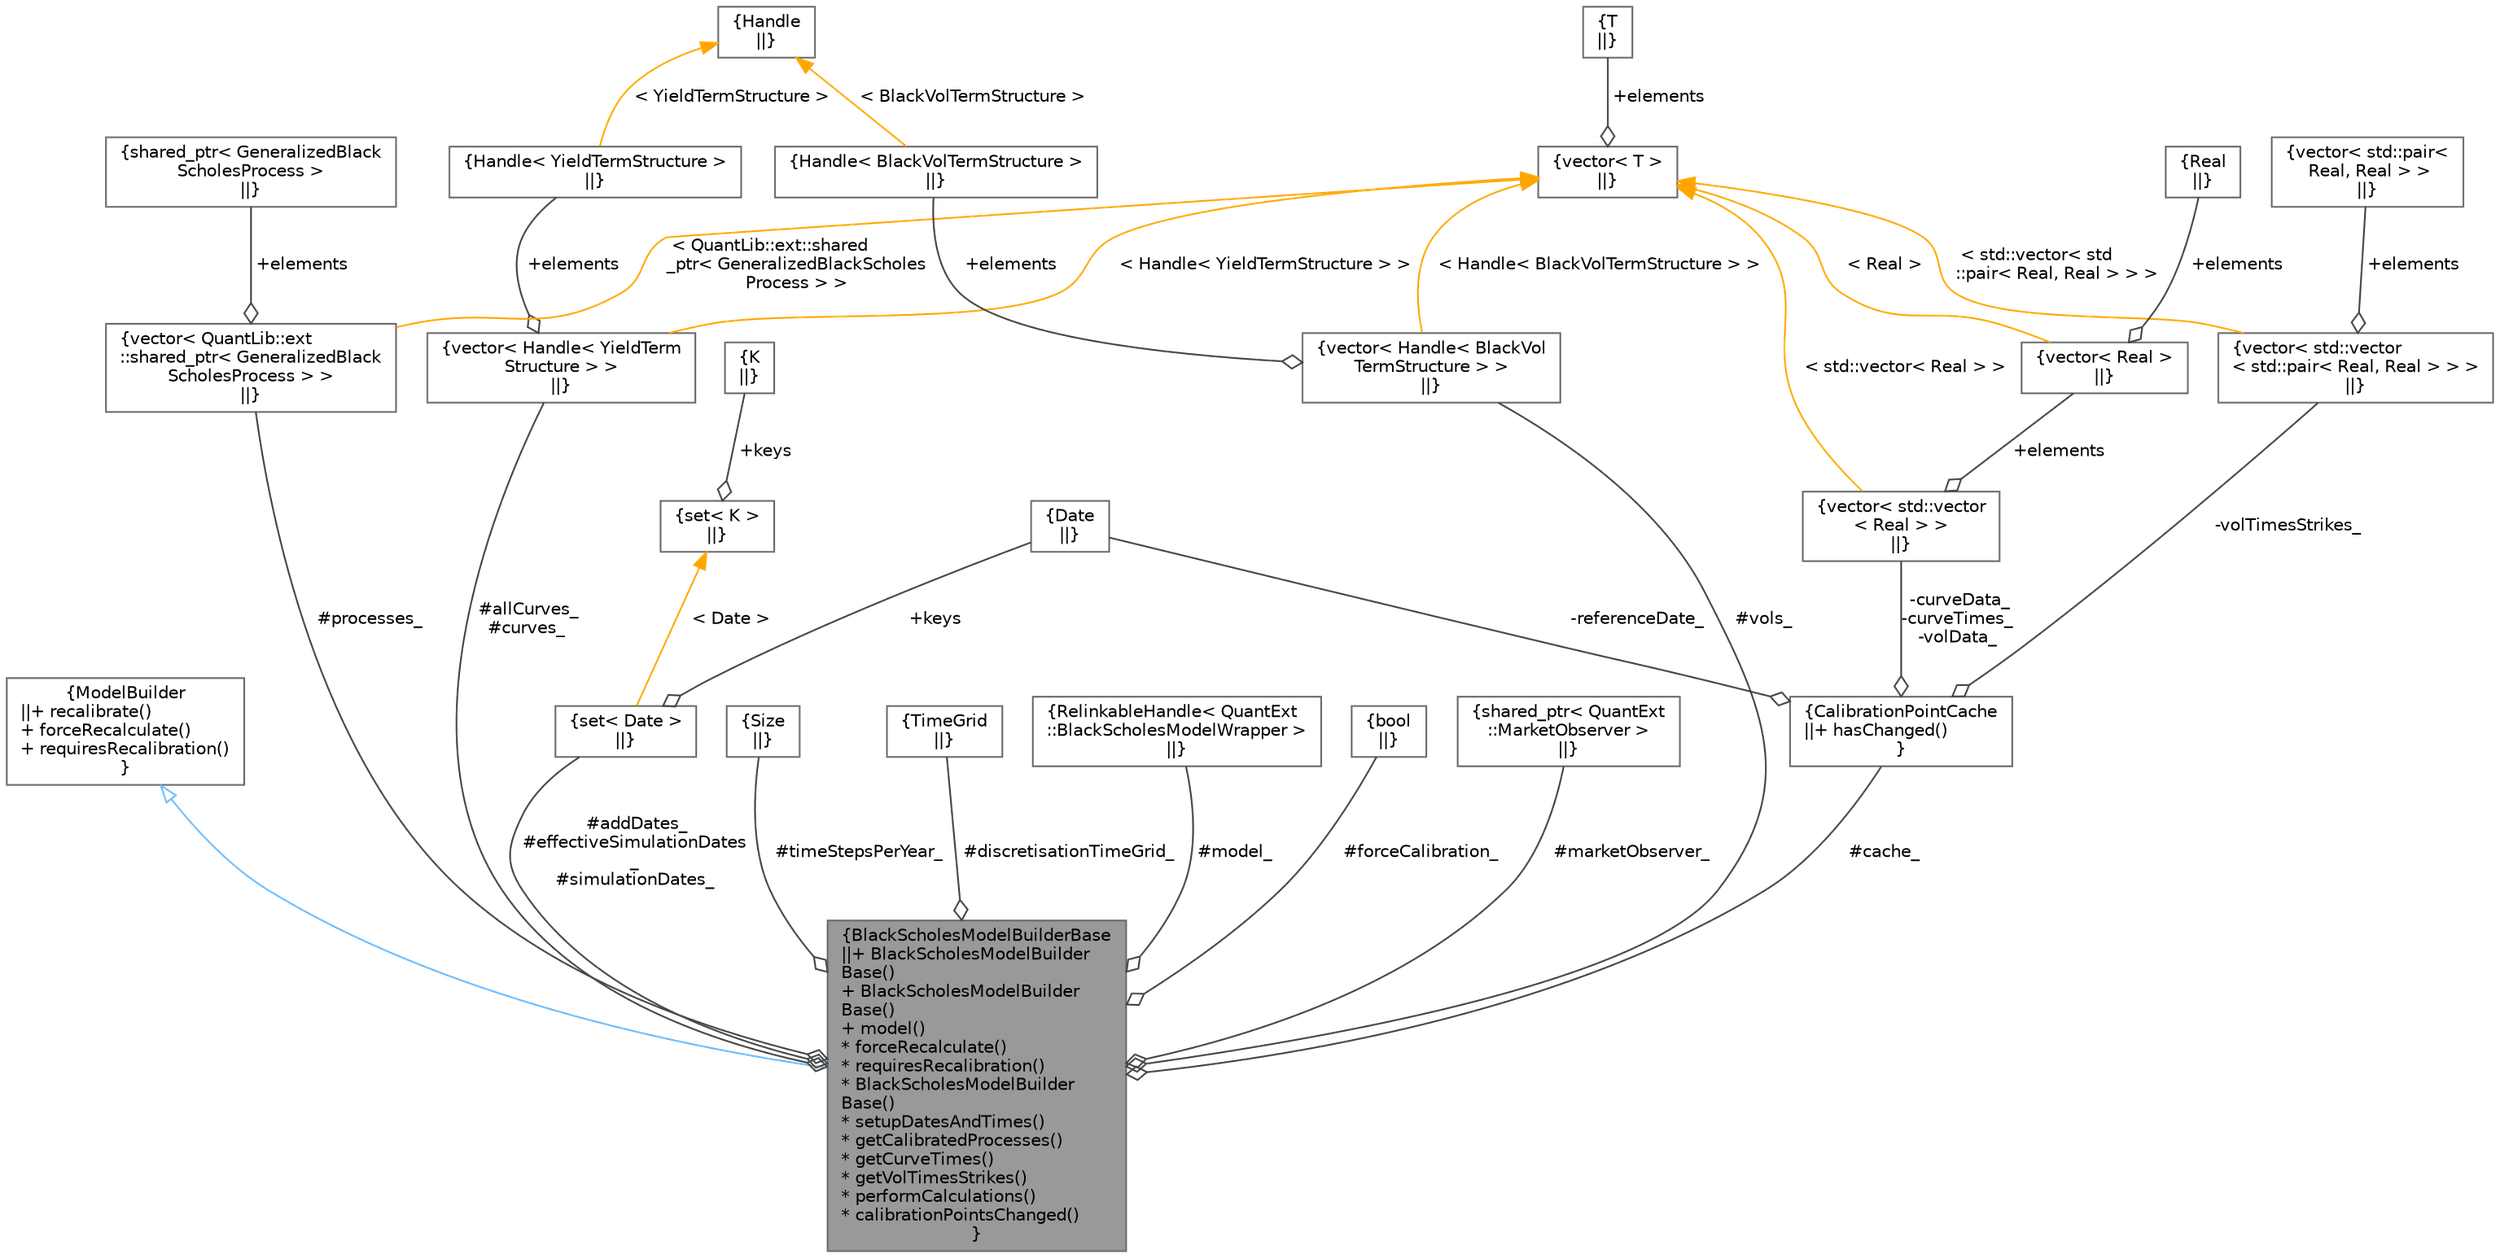 digraph "BlackScholesModelBuilderBase"
{
 // INTERACTIVE_SVG=YES
 // LATEX_PDF_SIZE
  bgcolor="transparent";
  edge [fontname=Helvetica,fontsize=10,labelfontname=Helvetica,labelfontsize=10];
  node [fontname=Helvetica,fontsize=10,shape=box,height=0.2,width=0.4];
  Node1 [label="{BlackScholesModelBuilderBase\n||+ BlackScholesModelBuilder\lBase()\l+ BlackScholesModelBuilder\lBase()\l+ model()\l* forceRecalculate()\l* requiresRecalibration()\l* BlackScholesModelBuilder\lBase()\l* setupDatesAndTimes()\l* getCalibratedProcesses()\l* getCurveTimes()\l* getVolTimesStrikes()\l* performCalculations()\l* calibrationPointsChanged()\l}",height=0.2,width=0.4,color="gray40", fillcolor="grey60", style="filled", fontcolor="black",tooltip=" "];
  Node2 -> Node1 [dir="back",color="steelblue1",style="solid",arrowtail="onormal"];
  Node2 [label="{ModelBuilder\n||+ recalibrate()\l+ forceRecalculate()\l+ requiresRecalibration()\l}",height=0.2,width=0.4,color="gray40", fillcolor="white", style="filled",URL="C:/dev/ORE/documentation/QuantExt/doc/quantext.tag$class_quant_ext_1_1_model_builder.html",tooltip=" "];
  Node3 -> Node1 [color="grey25",style="solid",label=" #allCurves_\n#curves_" ,arrowhead="odiamond"];
  Node3 [label="{vector\< Handle\< YieldTerm\lStructure \> \>\n||}",height=0.2,width=0.4,color="gray40", fillcolor="white", style="filled",tooltip=" "];
  Node4 -> Node3 [color="grey25",style="solid",label=" +elements" ,arrowhead="odiamond"];
  Node4 [label="{Handle\< YieldTermStructure \>\n||}",height=0.2,width=0.4,color="gray40", fillcolor="white", style="filled",tooltip=" "];
  Node5 -> Node4 [dir="back",color="orange",style="solid",label=" \< YieldTermStructure \>" ];
  Node5 [label="{Handle\n||}",height=0.2,width=0.4,color="gray40", fillcolor="white", style="filled",tooltip=" "];
  Node6 -> Node3 [dir="back",color="orange",style="solid",label=" \< Handle\< YieldTermStructure \> \>" ];
  Node6 [label="{vector\< T \>\n||}",height=0.2,width=0.4,color="gray40", fillcolor="white", style="filled",tooltip=" "];
  Node7 -> Node6 [color="grey25",style="solid",label=" +elements" ,arrowhead="odiamond"];
  Node7 [label="{T\n||}",height=0.2,width=0.4,color="gray40", fillcolor="white", style="filled",tooltip=" "];
  Node8 -> Node1 [color="grey25",style="solid",label=" #processes_" ,arrowhead="odiamond"];
  Node8 [label="{vector\< QuantLib::ext\l::shared_ptr\< GeneralizedBlack\lScholesProcess \> \>\n||}",height=0.2,width=0.4,color="gray40", fillcolor="white", style="filled",tooltip=" "];
  Node9 -> Node8 [color="grey25",style="solid",label=" +elements" ,arrowhead="odiamond"];
  Node9 [label="{shared_ptr\< GeneralizedBlack\lScholesProcess \>\n||}",height=0.2,width=0.4,color="gray40", fillcolor="white", style="filled",tooltip=" "];
  Node6 -> Node8 [dir="back",color="orange",style="solid",label=" \< QuantLib::ext::shared\l_ptr\< GeneralizedBlackScholes\lProcess \> \>" ];
  Node10 -> Node1 [color="grey25",style="solid",label=" #addDates_\n#effectiveSimulationDates\l_\n#simulationDates_" ,arrowhead="odiamond"];
  Node10 [label="{set\< Date \>\n||}",height=0.2,width=0.4,color="gray40", fillcolor="white", style="filled",tooltip=" "];
  Node11 -> Node10 [color="grey25",style="solid",label=" +keys" ,arrowhead="odiamond"];
  Node11 [label="{Date\n||}",height=0.2,width=0.4,color="gray40", fillcolor="white", style="filled",tooltip=" "];
  Node12 -> Node10 [dir="back",color="orange",style="solid",label=" \< Date \>" ];
  Node12 [label="{set\< K \>\n||}",height=0.2,width=0.4,color="gray40", fillcolor="white", style="filled",tooltip=" "];
  Node13 -> Node12 [color="grey25",style="solid",label=" +keys" ,arrowhead="odiamond"];
  Node13 [label="{K\n||}",height=0.2,width=0.4,color="gray40", fillcolor="white", style="filled",tooltip=" "];
  Node14 -> Node1 [color="grey25",style="solid",label=" #timeStepsPerYear_" ,arrowhead="odiamond"];
  Node14 [label="{Size\n||}",height=0.2,width=0.4,color="gray40", fillcolor="white", style="filled",tooltip=" "];
  Node15 -> Node1 [color="grey25",style="solid",label=" #discretisationTimeGrid_" ,arrowhead="odiamond"];
  Node15 [label="{TimeGrid\n||}",height=0.2,width=0.4,color="gray40", fillcolor="white", style="filled",tooltip=" "];
  Node16 -> Node1 [color="grey25",style="solid",label=" #model_" ,arrowhead="odiamond"];
  Node16 [label="{RelinkableHandle\< QuantExt\l::BlackScholesModelWrapper \>\n||}",height=0.2,width=0.4,color="gray40", fillcolor="white", style="filled",tooltip=" "];
  Node17 -> Node1 [color="grey25",style="solid",label=" #forceCalibration_" ,arrowhead="odiamond"];
  Node17 [label="{bool\n||}",height=0.2,width=0.4,color="gray40", fillcolor="white", style="filled",URL="$classbool.html",tooltip=" "];
  Node18 -> Node1 [color="grey25",style="solid",label=" #marketObserver_" ,arrowhead="odiamond"];
  Node18 [label="{shared_ptr\< QuantExt\l::MarketObserver \>\n||}",height=0.2,width=0.4,color="gray40", fillcolor="white", style="filled",tooltip=" "];
  Node19 -> Node1 [color="grey25",style="solid",label=" #vols_" ,arrowhead="odiamond"];
  Node19 [label="{vector\< Handle\< BlackVol\lTermStructure \> \>\n||}",height=0.2,width=0.4,color="gray40", fillcolor="white", style="filled",tooltip=" "];
  Node20 -> Node19 [color="grey25",style="solid",label=" +elements" ,arrowhead="odiamond"];
  Node20 [label="{Handle\< BlackVolTermStructure \>\n||}",height=0.2,width=0.4,color="gray40", fillcolor="white", style="filled",tooltip=" "];
  Node5 -> Node20 [dir="back",color="orange",style="solid",label=" \< BlackVolTermStructure \>" ];
  Node6 -> Node19 [dir="back",color="orange",style="solid",label=" \< Handle\< BlackVolTermStructure \> \>" ];
  Node21 -> Node1 [color="grey25",style="solid",label=" #cache_" ,arrowhead="odiamond"];
  Node21 [label="{CalibrationPointCache\n||+ hasChanged()\l}",height=0.2,width=0.4,color="gray40", fillcolor="white", style="filled",URL="$classore_1_1data_1_1_calibration_point_cache.html",tooltip=" "];
  Node11 -> Node21 [color="grey25",style="solid",label=" -referenceDate_" ,arrowhead="odiamond"];
  Node22 -> Node21 [color="grey25",style="solid",label=" -curveData_\n-curveTimes_\n-volData_" ,arrowhead="odiamond"];
  Node22 [label="{vector\< std::vector\l\< Real \> \>\n||}",height=0.2,width=0.4,color="gray40", fillcolor="white", style="filled",tooltip=" "];
  Node23 -> Node22 [color="grey25",style="solid",label=" +elements" ,arrowhead="odiamond"];
  Node23 [label="{vector\< Real \>\n||}",height=0.2,width=0.4,color="gray40", fillcolor="white", style="filled",tooltip=" "];
  Node24 -> Node23 [color="grey25",style="solid",label=" +elements" ,arrowhead="odiamond"];
  Node24 [label="{Real\n||}",height=0.2,width=0.4,color="gray40", fillcolor="white", style="filled",tooltip=" "];
  Node6 -> Node23 [dir="back",color="orange",style="solid",label=" \< Real \>" ];
  Node6 -> Node22 [dir="back",color="orange",style="solid",label=" \< std::vector\< Real \> \>" ];
  Node25 -> Node21 [color="grey25",style="solid",label=" -volTimesStrikes_" ,arrowhead="odiamond"];
  Node25 [label="{vector\< std::vector\l\< std::pair\< Real, Real \> \> \>\n||}",height=0.2,width=0.4,color="gray40", fillcolor="white", style="filled",tooltip=" "];
  Node26 -> Node25 [color="grey25",style="solid",label=" +elements" ,arrowhead="odiamond"];
  Node26 [label="{vector\< std::pair\<\l Real, Real \> \>\n||}",height=0.2,width=0.4,color="gray40", fillcolor="white", style="filled",tooltip=" "];
  Node6 -> Node25 [dir="back",color="orange",style="solid",label=" \< std::vector\< std\l::pair\< Real, Real \> \> \>" ];
}

